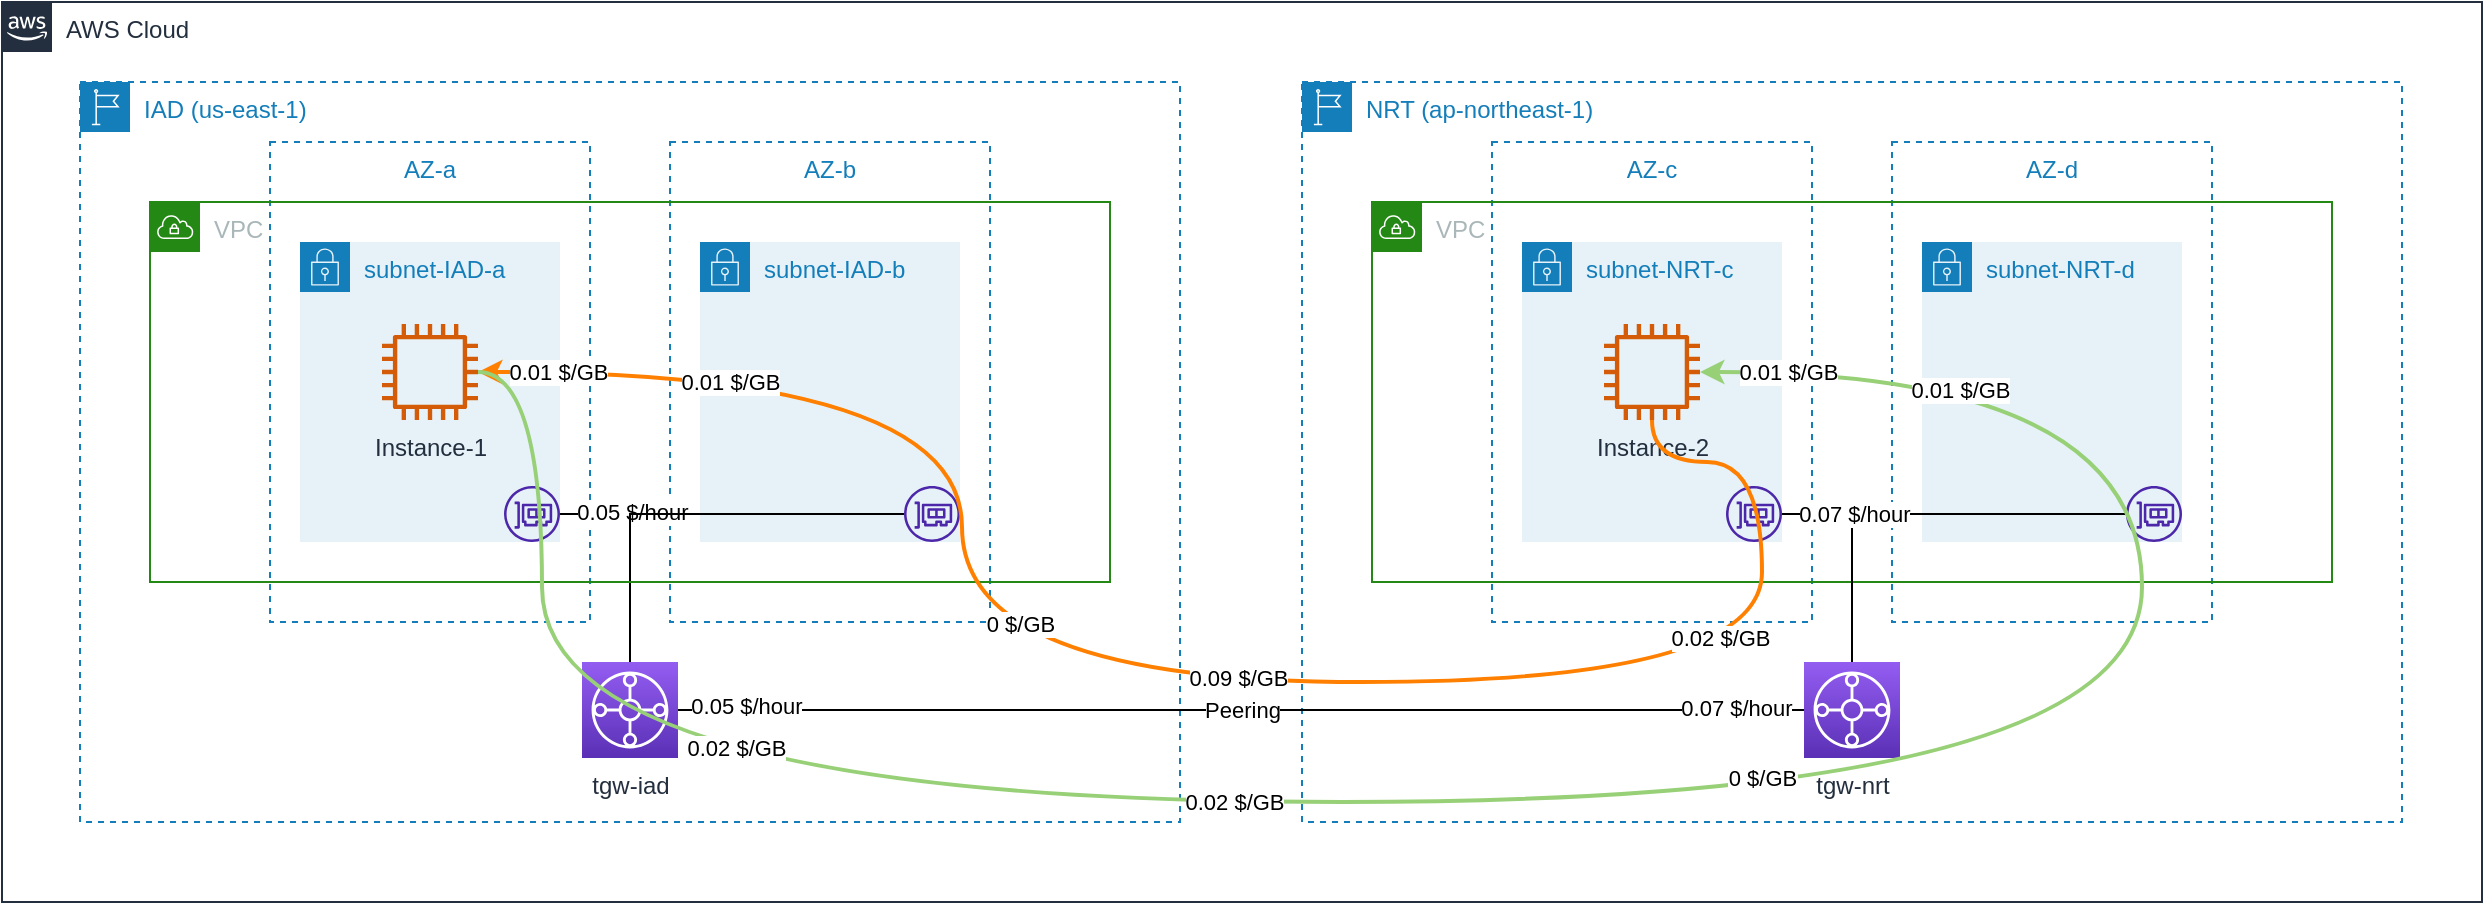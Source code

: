 <mxfile version="16.4.0" type="device"><diagram id="93ba4tdH_8mxfoFf4AdD" name="第 1 页"><mxGraphModel dx="1933" dy="1003" grid="1" gridSize="10" guides="1" tooltips="1" connect="1" arrows="1" fold="1" page="1" pageScale="1" pageWidth="827" pageHeight="1169" math="0" shadow="0"><root><mxCell id="0"/><mxCell id="1" parent="0"/><mxCell id="VX4r_bxUFoFdP6xVX7ZX-14" value="" style="group" vertex="1" connectable="0" parent="1"><mxGeometry x="29" y="280" width="550" height="370" as="geometry"/></mxCell><mxCell id="VX4r_bxUFoFdP6xVX7ZX-7" value="AZ-b" style="fillColor=none;strokeColor=#147EBA;dashed=1;verticalAlign=top;fontStyle=0;fontColor=#147EBA;" vertex="1" parent="VX4r_bxUFoFdP6xVX7ZX-14"><mxGeometry x="295" y="30" width="160" height="240" as="geometry"/></mxCell><mxCell id="VX4r_bxUFoFdP6xVX7ZX-8" value="subnet-IAD-b" style="points=[[0,0],[0.25,0],[0.5,0],[0.75,0],[1,0],[1,0.25],[1,0.5],[1,0.75],[1,1],[0.75,1],[0.5,1],[0.25,1],[0,1],[0,0.75],[0,0.5],[0,0.25]];outlineConnect=0;gradientColor=none;html=1;whiteSpace=wrap;fontSize=12;fontStyle=0;container=1;pointerEvents=0;collapsible=0;recursiveResize=0;shape=mxgraph.aws4.group;grIcon=mxgraph.aws4.group_security_group;grStroke=0;strokeColor=#147EBA;fillColor=#E6F2F8;verticalAlign=top;align=left;spacingLeft=30;fontColor=#147EBA;dashed=0;" vertex="1" parent="VX4r_bxUFoFdP6xVX7ZX-14"><mxGeometry x="310" y="80" width="130" height="150" as="geometry"/></mxCell><mxCell id="VX4r_bxUFoFdP6xVX7ZX-3" value="AZ-a" style="fillColor=none;strokeColor=#147EBA;dashed=1;verticalAlign=top;fontStyle=0;fontColor=#147EBA;" vertex="1" parent="VX4r_bxUFoFdP6xVX7ZX-14"><mxGeometry x="95" y="30" width="160" height="240" as="geometry"/></mxCell><mxCell id="VX4r_bxUFoFdP6xVX7ZX-28" style="edgeStyle=orthogonalEdgeStyle;rounded=0;orthogonalLoop=1;jettySize=auto;html=1;endArrow=none;endFill=0;" edge="1" parent="VX4r_bxUFoFdP6xVX7ZX-14" source="VX4r_bxUFoFdP6xVX7ZX-1" target="VX4r_bxUFoFdP6xVX7ZX-6"><mxGeometry relative="1" as="geometry"><Array as="points"><mxPoint x="275" y="216"/></Array></mxGeometry></mxCell><mxCell id="VX4r_bxUFoFdP6xVX7ZX-41" value="0.05 $/hour" style="edgeLabel;html=1;align=center;verticalAlign=middle;resizable=0;points=[];" vertex="1" connectable="0" parent="VX4r_bxUFoFdP6xVX7ZX-28"><mxGeometry x="0.45" y="1" relative="1" as="geometry"><mxPoint x="6" y="-2" as="offset"/></mxGeometry></mxCell><mxCell id="VX4r_bxUFoFdP6xVX7ZX-29" style="edgeStyle=orthogonalEdgeStyle;rounded=0;orthogonalLoop=1;jettySize=auto;html=1;endArrow=none;endFill=0;" edge="1" parent="VX4r_bxUFoFdP6xVX7ZX-14" source="VX4r_bxUFoFdP6xVX7ZX-1" target="VX4r_bxUFoFdP6xVX7ZX-10"><mxGeometry relative="1" as="geometry"><Array as="points"><mxPoint x="275" y="216"/></Array></mxGeometry></mxCell><mxCell id="VX4r_bxUFoFdP6xVX7ZX-1" value="tgw-iad" style="sketch=0;points=[[0,0,0],[0.25,0,0],[0.5,0,0],[0.75,0,0],[1,0,0],[0,1,0],[0.25,1,0],[0.5,1,0],[0.75,1,0],[1,1,0],[0,0.25,0],[0,0.5,0],[0,0.75,0],[1,0.25,0],[1,0.5,0],[1,0.75,0]];outlineConnect=0;fontColor=#232F3E;gradientColor=#945DF2;gradientDirection=north;fillColor=#5A30B5;strokeColor=#ffffff;dashed=0;verticalLabelPosition=bottom;verticalAlign=top;align=center;html=1;fontSize=12;fontStyle=0;aspect=fixed;shape=mxgraph.aws4.resourceIcon;resIcon=mxgraph.aws4.transit_gateway;" vertex="1" parent="VX4r_bxUFoFdP6xVX7ZX-14"><mxGeometry x="251" y="290" width="48" height="48" as="geometry"/></mxCell><mxCell id="VX4r_bxUFoFdP6xVX7ZX-4" value="subnet-IAD-a" style="points=[[0,0],[0.25,0],[0.5,0],[0.75,0],[1,0],[1,0.25],[1,0.5],[1,0.75],[1,1],[0.75,1],[0.5,1],[0.25,1],[0,1],[0,0.75],[0,0.5],[0,0.25]];outlineConnect=0;gradientColor=none;html=1;whiteSpace=wrap;fontSize=12;fontStyle=0;container=1;pointerEvents=0;collapsible=0;recursiveResize=0;shape=mxgraph.aws4.group;grIcon=mxgraph.aws4.group_security_group;grStroke=0;strokeColor=#147EBA;fillColor=#E6F2F8;verticalAlign=top;align=left;spacingLeft=30;fontColor=#147EBA;dashed=0;" vertex="1" parent="VX4r_bxUFoFdP6xVX7ZX-14"><mxGeometry x="110" y="80" width="130" height="150" as="geometry"/></mxCell><mxCell id="VX4r_bxUFoFdP6xVX7ZX-5" value="Instance-1" style="sketch=0;outlineConnect=0;fontColor=#232F3E;gradientColor=none;fillColor=#D45B07;strokeColor=none;dashed=0;verticalLabelPosition=bottom;verticalAlign=top;align=center;html=1;fontSize=12;fontStyle=0;aspect=fixed;pointerEvents=1;shape=mxgraph.aws4.instance2;" vertex="1" parent="VX4r_bxUFoFdP6xVX7ZX-14"><mxGeometry x="151" y="121" width="48" height="48" as="geometry"/></mxCell><mxCell id="VX4r_bxUFoFdP6xVX7ZX-6" value="" style="sketch=0;outlineConnect=0;fontColor=#232F3E;gradientColor=none;fillColor=#4D27AA;strokeColor=none;dashed=0;verticalLabelPosition=bottom;verticalAlign=top;align=center;html=1;fontSize=12;fontStyle=0;aspect=fixed;pointerEvents=1;shape=mxgraph.aws4.elastic_network_interface;" vertex="1" parent="VX4r_bxUFoFdP6xVX7ZX-14"><mxGeometry x="212" y="202" width="28" height="28" as="geometry"/></mxCell><mxCell id="VX4r_bxUFoFdP6xVX7ZX-10" value="" style="sketch=0;outlineConnect=0;fontColor=#232F3E;gradientColor=none;fillColor=#4D27AA;strokeColor=none;dashed=0;verticalLabelPosition=bottom;verticalAlign=top;align=center;html=1;fontSize=12;fontStyle=0;aspect=fixed;pointerEvents=1;shape=mxgraph.aws4.elastic_network_interface;" vertex="1" parent="VX4r_bxUFoFdP6xVX7ZX-14"><mxGeometry x="412" y="202" width="28" height="28" as="geometry"/></mxCell><mxCell id="VX4r_bxUFoFdP6xVX7ZX-12" value="VPC" style="points=[[0,0],[0.25,0],[0.5,0],[0.75,0],[1,0],[1,0.25],[1,0.5],[1,0.75],[1,1],[0.75,1],[0.5,1],[0.25,1],[0,1],[0,0.75],[0,0.5],[0,0.25]];outlineConnect=0;gradientColor=none;html=1;whiteSpace=wrap;fontSize=12;fontStyle=0;container=1;pointerEvents=0;collapsible=0;recursiveResize=0;shape=mxgraph.aws4.group;grIcon=mxgraph.aws4.group_vpc;strokeColor=#248814;fillColor=none;verticalAlign=top;align=left;spacingLeft=30;fontColor=#AAB7B8;dashed=0;" vertex="1" parent="VX4r_bxUFoFdP6xVX7ZX-14"><mxGeometry x="35" y="60" width="480" height="190" as="geometry"/></mxCell><mxCell id="VX4r_bxUFoFdP6xVX7ZX-13" value="IAD (us-east-1)" style="points=[[0,0],[0.25,0],[0.5,0],[0.75,0],[1,0],[1,0.25],[1,0.5],[1,0.75],[1,1],[0.75,1],[0.5,1],[0.25,1],[0,1],[0,0.75],[0,0.5],[0,0.25]];outlineConnect=0;gradientColor=none;html=1;whiteSpace=wrap;fontSize=12;fontStyle=0;container=1;pointerEvents=0;collapsible=0;recursiveResize=0;shape=mxgraph.aws4.group;grIcon=mxgraph.aws4.group_region;strokeColor=#147EBA;fillColor=none;verticalAlign=top;align=left;spacingLeft=30;fontColor=#147EBA;dashed=1;" vertex="1" parent="VX4r_bxUFoFdP6xVX7ZX-14"><mxGeometry width="550" height="370" as="geometry"/></mxCell><mxCell id="VX4r_bxUFoFdP6xVX7ZX-15" value="" style="group" vertex="1" connectable="0" parent="1"><mxGeometry x="640" y="280" width="550" height="370" as="geometry"/></mxCell><mxCell id="VX4r_bxUFoFdP6xVX7ZX-16" value="AZ-c" style="fillColor=none;strokeColor=#147EBA;dashed=1;verticalAlign=top;fontStyle=0;fontColor=#147EBA;" vertex="1" parent="VX4r_bxUFoFdP6xVX7ZX-15"><mxGeometry x="95" y="30" width="160" height="240" as="geometry"/></mxCell><mxCell id="VX4r_bxUFoFdP6xVX7ZX-30" style="edgeStyle=orthogonalEdgeStyle;rounded=0;orthogonalLoop=1;jettySize=auto;html=1;endArrow=none;endFill=0;" edge="1" parent="VX4r_bxUFoFdP6xVX7ZX-15" source="VX4r_bxUFoFdP6xVX7ZX-17" target="VX4r_bxUFoFdP6xVX7ZX-20"><mxGeometry relative="1" as="geometry"><Array as="points"><mxPoint x="275" y="216"/></Array></mxGeometry></mxCell><mxCell id="VX4r_bxUFoFdP6xVX7ZX-17" value="tgw-nrt" style="sketch=0;points=[[0,0,0],[0.25,0,0],[0.5,0,0],[0.75,0,0],[1,0,0],[0,1,0],[0.25,1,0],[0.5,1,0],[0.75,1,0],[1,1,0],[0,0.25,0],[0,0.5,0],[0,0.75,0],[1,0.25,0],[1,0.5,0],[1,0.75,0]];outlineConnect=0;fontColor=#232F3E;gradientColor=#945DF2;gradientDirection=north;fillColor=#5A30B5;strokeColor=#ffffff;dashed=0;verticalLabelPosition=bottom;verticalAlign=top;align=center;html=1;fontSize=12;fontStyle=0;aspect=fixed;shape=mxgraph.aws4.resourceIcon;resIcon=mxgraph.aws4.transit_gateway;" vertex="1" parent="VX4r_bxUFoFdP6xVX7ZX-15"><mxGeometry x="251" y="290" width="48" height="48" as="geometry"/></mxCell><mxCell id="VX4r_bxUFoFdP6xVX7ZX-18" value="subnet-NRT-c" style="points=[[0,0],[0.25,0],[0.5,0],[0.75,0],[1,0],[1,0.25],[1,0.5],[1,0.75],[1,1],[0.75,1],[0.5,1],[0.25,1],[0,1],[0,0.75],[0,0.5],[0,0.25]];outlineConnect=0;gradientColor=none;html=1;whiteSpace=wrap;fontSize=12;fontStyle=0;container=1;pointerEvents=0;collapsible=0;recursiveResize=0;shape=mxgraph.aws4.group;grIcon=mxgraph.aws4.group_security_group;grStroke=0;strokeColor=#147EBA;fillColor=#E6F2F8;verticalAlign=top;align=left;spacingLeft=30;fontColor=#147EBA;dashed=0;" vertex="1" parent="VX4r_bxUFoFdP6xVX7ZX-15"><mxGeometry x="110" y="80" width="130" height="150" as="geometry"/></mxCell><mxCell id="VX4r_bxUFoFdP6xVX7ZX-19" value="Instance-2" style="sketch=0;outlineConnect=0;fontColor=#232F3E;gradientColor=none;fillColor=#D45B07;strokeColor=none;dashed=0;verticalLabelPosition=bottom;verticalAlign=top;align=center;html=1;fontSize=12;fontStyle=0;aspect=fixed;pointerEvents=1;shape=mxgraph.aws4.instance2;" vertex="1" parent="VX4r_bxUFoFdP6xVX7ZX-15"><mxGeometry x="151" y="121" width="48" height="48" as="geometry"/></mxCell><mxCell id="VX4r_bxUFoFdP6xVX7ZX-20" value="" style="sketch=0;outlineConnect=0;fontColor=#232F3E;gradientColor=none;fillColor=#4D27AA;strokeColor=none;dashed=0;verticalLabelPosition=bottom;verticalAlign=top;align=center;html=1;fontSize=12;fontStyle=0;aspect=fixed;pointerEvents=1;shape=mxgraph.aws4.elastic_network_interface;" vertex="1" parent="VX4r_bxUFoFdP6xVX7ZX-15"><mxGeometry x="212" y="202" width="28" height="28" as="geometry"/></mxCell><mxCell id="VX4r_bxUFoFdP6xVX7ZX-21" value="AZ-d" style="fillColor=none;strokeColor=#147EBA;dashed=1;verticalAlign=top;fontStyle=0;fontColor=#147EBA;" vertex="1" parent="VX4r_bxUFoFdP6xVX7ZX-15"><mxGeometry x="295" y="30" width="160" height="240" as="geometry"/></mxCell><mxCell id="VX4r_bxUFoFdP6xVX7ZX-22" value="subnet-NRT-d" style="points=[[0,0],[0.25,0],[0.5,0],[0.75,0],[1,0],[1,0.25],[1,0.5],[1,0.75],[1,1],[0.75,1],[0.5,1],[0.25,1],[0,1],[0,0.75],[0,0.5],[0,0.25]];outlineConnect=0;gradientColor=none;html=1;whiteSpace=wrap;fontSize=12;fontStyle=0;container=1;pointerEvents=0;collapsible=0;recursiveResize=0;shape=mxgraph.aws4.group;grIcon=mxgraph.aws4.group_security_group;grStroke=0;strokeColor=#147EBA;fillColor=#E6F2F8;verticalAlign=top;align=left;spacingLeft=30;fontColor=#147EBA;dashed=0;" vertex="1" parent="VX4r_bxUFoFdP6xVX7ZX-15"><mxGeometry x="310" y="80" width="130" height="150" as="geometry"/></mxCell><mxCell id="VX4r_bxUFoFdP6xVX7ZX-23" value="" style="sketch=0;outlineConnect=0;fontColor=#232F3E;gradientColor=none;fillColor=#4D27AA;strokeColor=none;dashed=0;verticalLabelPosition=bottom;verticalAlign=top;align=center;html=1;fontSize=12;fontStyle=0;aspect=fixed;pointerEvents=1;shape=mxgraph.aws4.elastic_network_interface;" vertex="1" parent="VX4r_bxUFoFdP6xVX7ZX-15"><mxGeometry x="412" y="202" width="28" height="28" as="geometry"/></mxCell><mxCell id="VX4r_bxUFoFdP6xVX7ZX-24" value="VPC" style="points=[[0,0],[0.25,0],[0.5,0],[0.75,0],[1,0],[1,0.25],[1,0.5],[1,0.75],[1,1],[0.75,1],[0.5,1],[0.25,1],[0,1],[0,0.75],[0,0.5],[0,0.25]];outlineConnect=0;gradientColor=none;html=1;whiteSpace=wrap;fontSize=12;fontStyle=0;container=1;pointerEvents=0;collapsible=0;recursiveResize=0;shape=mxgraph.aws4.group;grIcon=mxgraph.aws4.group_vpc;strokeColor=#248814;fillColor=none;verticalAlign=top;align=left;spacingLeft=30;fontColor=#AAB7B8;dashed=0;" vertex="1" parent="VX4r_bxUFoFdP6xVX7ZX-15"><mxGeometry x="35" y="60" width="480" height="190" as="geometry"/></mxCell><mxCell id="VX4r_bxUFoFdP6xVX7ZX-25" value="NRT (ap-northeast-1)" style="points=[[0,0],[0.25,0],[0.5,0],[0.75,0],[1,0],[1,0.25],[1,0.5],[1,0.75],[1,1],[0.75,1],[0.5,1],[0.25,1],[0,1],[0,0.75],[0,0.5],[0,0.25]];outlineConnect=0;gradientColor=none;html=1;whiteSpace=wrap;fontSize=12;fontStyle=0;container=1;pointerEvents=0;collapsible=0;recursiveResize=0;shape=mxgraph.aws4.group;grIcon=mxgraph.aws4.group_region;strokeColor=#147EBA;fillColor=none;verticalAlign=top;align=left;spacingLeft=30;fontColor=#147EBA;dashed=1;" vertex="1" parent="VX4r_bxUFoFdP6xVX7ZX-15"><mxGeometry width="550" height="370" as="geometry"/></mxCell><mxCell id="VX4r_bxUFoFdP6xVX7ZX-31" style="edgeStyle=orthogonalEdgeStyle;rounded=0;orthogonalLoop=1;jettySize=auto;html=1;endArrow=none;endFill=0;" edge="1" parent="VX4r_bxUFoFdP6xVX7ZX-15" source="VX4r_bxUFoFdP6xVX7ZX-17" target="VX4r_bxUFoFdP6xVX7ZX-23"><mxGeometry relative="1" as="geometry"><Array as="points"><mxPoint x="275" y="216"/></Array></mxGeometry></mxCell><mxCell id="VX4r_bxUFoFdP6xVX7ZX-40" value="0.07 $/hour" style="edgeLabel;html=1;align=center;verticalAlign=middle;resizable=0;points=[];" vertex="1" connectable="0" parent="VX4r_bxUFoFdP6xVX7ZX-31"><mxGeometry x="-0.289" relative="1" as="geometry"><mxPoint as="offset"/></mxGeometry></mxCell><mxCell id="VX4r_bxUFoFdP6xVX7ZX-26" value="AWS Cloud" style="points=[[0,0],[0.25,0],[0.5,0],[0.75,0],[1,0],[1,0.25],[1,0.5],[1,0.75],[1,1],[0.75,1],[0.5,1],[0.25,1],[0,1],[0,0.75],[0,0.5],[0,0.25]];outlineConnect=0;gradientColor=none;html=1;whiteSpace=wrap;fontSize=12;fontStyle=0;container=1;pointerEvents=0;collapsible=0;recursiveResize=0;shape=mxgraph.aws4.group;grIcon=mxgraph.aws4.group_aws_cloud_alt;strokeColor=#232F3E;fillColor=none;verticalAlign=top;align=left;spacingLeft=30;fontColor=#232F3E;dashed=0;" vertex="1" parent="1"><mxGeometry x="-10" y="240" width="1240" height="450" as="geometry"/></mxCell><mxCell id="VX4r_bxUFoFdP6xVX7ZX-27" value="Peering" style="edgeStyle=orthogonalEdgeStyle;rounded=0;orthogonalLoop=1;jettySize=auto;html=1;entryX=0;entryY=0.5;entryDx=0;entryDy=0;entryPerimeter=0;endArrow=none;endFill=0;" edge="1" parent="1" source="VX4r_bxUFoFdP6xVX7ZX-1" target="VX4r_bxUFoFdP6xVX7ZX-17"><mxGeometry relative="1" as="geometry"/></mxCell><mxCell id="VX4r_bxUFoFdP6xVX7ZX-47" value="0.05 $/hour" style="edgeLabel;html=1;align=center;verticalAlign=middle;resizable=0;points=[];" vertex="1" connectable="0" parent="VX4r_bxUFoFdP6xVX7ZX-27"><mxGeometry x="-0.911" y="2" relative="1" as="geometry"><mxPoint x="9" as="offset"/></mxGeometry></mxCell><mxCell id="VX4r_bxUFoFdP6xVX7ZX-48" value="0.07 $/hour" style="edgeLabel;html=1;align=center;verticalAlign=middle;resizable=0;points=[];" vertex="1" connectable="0" parent="VX4r_bxUFoFdP6xVX7ZX-27"><mxGeometry x="0.893" y="1" relative="1" as="geometry"><mxPoint x="-4" as="offset"/></mxGeometry></mxCell><mxCell id="VX4r_bxUFoFdP6xVX7ZX-32" style="edgeStyle=orthogonalEdgeStyle;rounded=0;orthogonalLoop=1;jettySize=auto;html=1;endArrow=classic;endFill=1;curved=1;strokeColor=#FF8000;strokeWidth=2;" edge="1" parent="1" source="VX4r_bxUFoFdP6xVX7ZX-19" target="VX4r_bxUFoFdP6xVX7ZX-5"><mxGeometry relative="1" as="geometry"><Array as="points"><mxPoint x="815" y="470"/><mxPoint x="870" y="470"/><mxPoint x="870" y="580"/><mxPoint x="470" y="580"/><mxPoint x="470" y="425"/></Array></mxGeometry></mxCell><mxCell id="VX4r_bxUFoFdP6xVX7ZX-36" value="0.09 $/GB" style="edgeLabel;html=1;align=center;verticalAlign=middle;resizable=0;points=[];" vertex="1" connectable="0" parent="VX4r_bxUFoFdP6xVX7ZX-32"><mxGeometry x="-0.088" y="-2" relative="1" as="geometry"><mxPoint as="offset"/></mxGeometry></mxCell><mxCell id="VX4r_bxUFoFdP6xVX7ZX-38" value="0 $/GB" style="edgeLabel;html=1;align=center;verticalAlign=middle;resizable=0;points=[];" vertex="1" connectable="0" parent="VX4r_bxUFoFdP6xVX7ZX-32"><mxGeometry x="0.251" y="-29" relative="1" as="geometry"><mxPoint as="offset"/></mxGeometry></mxCell><mxCell id="VX4r_bxUFoFdP6xVX7ZX-42" value="0.01 $/GB" style="edgeLabel;html=1;align=center;verticalAlign=middle;resizable=0;points=[];" vertex="1" connectable="0" parent="VX4r_bxUFoFdP6xVX7ZX-32"><mxGeometry x="0.782" y="5" relative="1" as="geometry"><mxPoint x="19" as="offset"/></mxGeometry></mxCell><mxCell id="VX4r_bxUFoFdP6xVX7ZX-43" value="0.01 $/GB" style="edgeLabel;html=1;align=center;verticalAlign=middle;resizable=0;points=[];" vertex="1" connectable="0" parent="VX4r_bxUFoFdP6xVX7ZX-32"><mxGeometry x="0.931" y="1" relative="1" as="geometry"><mxPoint x="6" y="-1" as="offset"/></mxGeometry></mxCell><mxCell id="VX4r_bxUFoFdP6xVX7ZX-46" value="0.02 $/GB" style="edgeLabel;html=1;align=center;verticalAlign=middle;resizable=0;points=[];" vertex="1" connectable="0" parent="VX4r_bxUFoFdP6xVX7ZX-32"><mxGeometry x="-0.666" y="-21" relative="1" as="geometry"><mxPoint as="offset"/></mxGeometry></mxCell><mxCell id="VX4r_bxUFoFdP6xVX7ZX-33" style="edgeStyle=orthogonalEdgeStyle;curved=1;rounded=0;orthogonalLoop=1;jettySize=auto;html=1;endArrow=classic;endFill=1;strokeColor=#97D077;strokeWidth=2;" edge="1" parent="1" source="VX4r_bxUFoFdP6xVX7ZX-5" target="VX4r_bxUFoFdP6xVX7ZX-19"><mxGeometry relative="1" as="geometry"><Array as="points"><mxPoint x="260" y="425"/><mxPoint x="260" y="640"/><mxPoint x="1060" y="640"/><mxPoint x="1060" y="425"/></Array></mxGeometry></mxCell><mxCell id="VX4r_bxUFoFdP6xVX7ZX-34" value="0.02 $/GB" style="edgeLabel;html=1;align=center;verticalAlign=middle;resizable=0;points=[];" vertex="1" connectable="0" parent="VX4r_bxUFoFdP6xVX7ZX-33"><mxGeometry x="-0.2" relative="1" as="geometry"><mxPoint as="offset"/></mxGeometry></mxCell><mxCell id="VX4r_bxUFoFdP6xVX7ZX-35" value="0 $/GB" style="edgeLabel;html=1;align=center;verticalAlign=middle;resizable=0;points=[];" vertex="1" connectable="0" parent="VX4r_bxUFoFdP6xVX7ZX-33"><mxGeometry x="0.155" y="11" relative="1" as="geometry"><mxPoint y="-1" as="offset"/></mxGeometry></mxCell><mxCell id="VX4r_bxUFoFdP6xVX7ZX-39" value="0.02 $/GB" style="edgeLabel;html=1;align=center;verticalAlign=middle;resizable=0;points=[];" vertex="1" connectable="0" parent="VX4r_bxUFoFdP6xVX7ZX-33"><mxGeometry x="-0.564" y="27" relative="1" as="geometry"><mxPoint x="20" as="offset"/></mxGeometry></mxCell><mxCell id="VX4r_bxUFoFdP6xVX7ZX-44" value="0.01 $/GB" style="edgeLabel;html=1;align=center;verticalAlign=middle;resizable=0;points=[];" vertex="1" connectable="0" parent="VX4r_bxUFoFdP6xVX7ZX-33"><mxGeometry x="0.825" y="13" relative="1" as="geometry"><mxPoint y="-4" as="offset"/></mxGeometry></mxCell><mxCell id="VX4r_bxUFoFdP6xVX7ZX-45" value="0.01 $/GB" style="edgeLabel;html=1;align=center;verticalAlign=middle;resizable=0;points=[];" vertex="1" connectable="0" parent="VX4r_bxUFoFdP6xVX7ZX-33"><mxGeometry x="0.941" y="2" relative="1" as="geometry"><mxPoint y="-2" as="offset"/></mxGeometry></mxCell></root></mxGraphModel></diagram></mxfile>
